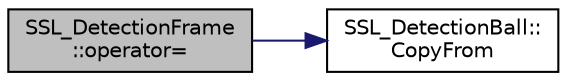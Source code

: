 digraph "SSL_DetectionFrame::operator="
{
 // INTERACTIVE_SVG=YES
  edge [fontname="Helvetica",fontsize="10",labelfontname="Helvetica",labelfontsize="10"];
  node [fontname="Helvetica",fontsize="10",shape=record];
  rankdir="LR";
  Node1 [label="SSL_DetectionFrame\l::operator=",height=0.2,width=0.4,color="black", fillcolor="grey75", style="filled", fontcolor="black"];
  Node1 -> Node2 [color="midnightblue",fontsize="10",style="solid",fontname="Helvetica"];
  Node2 [label="SSL_DetectionBall::\lCopyFrom",height=0.2,width=0.4,color="black", fillcolor="white", style="filled",URL="$da/d53/class_s_s_l___detection_ball.html#abbae8cab090f5984e837efebb0e43650"];
}
